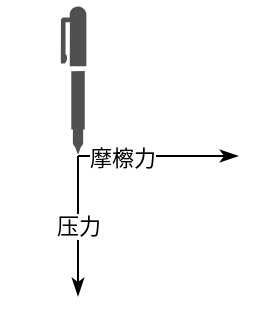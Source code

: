 <mxfile version="16.5.1" type="device"><diagram id="AQ7ivhTn3UGgTFFCvCFi" name="第 1 页"><mxGraphModel dx="782" dy="549" grid="1" gridSize="10" guides="1" tooltips="1" connect="1" arrows="1" fold="1" page="1" pageScale="1" pageWidth="827" pageHeight="1169" math="0" shadow="0"><root><mxCell id="0"/><mxCell id="1" parent="0"/><mxCell id="Ljpc8VF6Fxqh8eHS2wgW-1" value="" style="sketch=0;pointerEvents=1;shadow=0;dashed=0;html=1;strokeColor=none;fillColor=#505050;labelPosition=center;verticalLabelPosition=bottom;verticalAlign=top;outlineConnect=0;align=center;shape=mxgraph.office.concepts.writing_pen;rotation=-45;" parent="1" vertex="1"><mxGeometry x="213" y="134" width="54" height="54" as="geometry"/></mxCell><mxCell id="Ljpc8VF6Fxqh8eHS2wgW-2" value="压力" style="endArrow=none;html=1;rounded=0;endFill=0;startArrow=classicThin;startFill=1;" parent="1" edge="1"><mxGeometry width="50" height="50" relative="1" as="geometry"><mxPoint x="240" y="270" as="sourcePoint"/><mxPoint x="240" y="200" as="targetPoint"/></mxGeometry></mxCell><mxCell id="Ljpc8VF6Fxqh8eHS2wgW-3" value="" style="endArrow=classicThin;html=1;rounded=0;endFill=1;" parent="1" edge="1"><mxGeometry width="50" height="50" relative="1" as="geometry"><mxPoint x="240" y="200" as="sourcePoint"/><mxPoint x="320" y="200" as="targetPoint"/></mxGeometry></mxCell><mxCell id="Ljpc8VF6Fxqh8eHS2wgW-5" value="摩檫力" style="edgeLabel;html=1;align=center;verticalAlign=middle;resizable=0;points=[];" parent="Ljpc8VF6Fxqh8eHS2wgW-3" vertex="1" connectable="0"><mxGeometry x="-0.45" y="-1" relative="1" as="geometry"><mxPoint as="offset"/></mxGeometry></mxCell></root></mxGraphModel></diagram></mxfile>